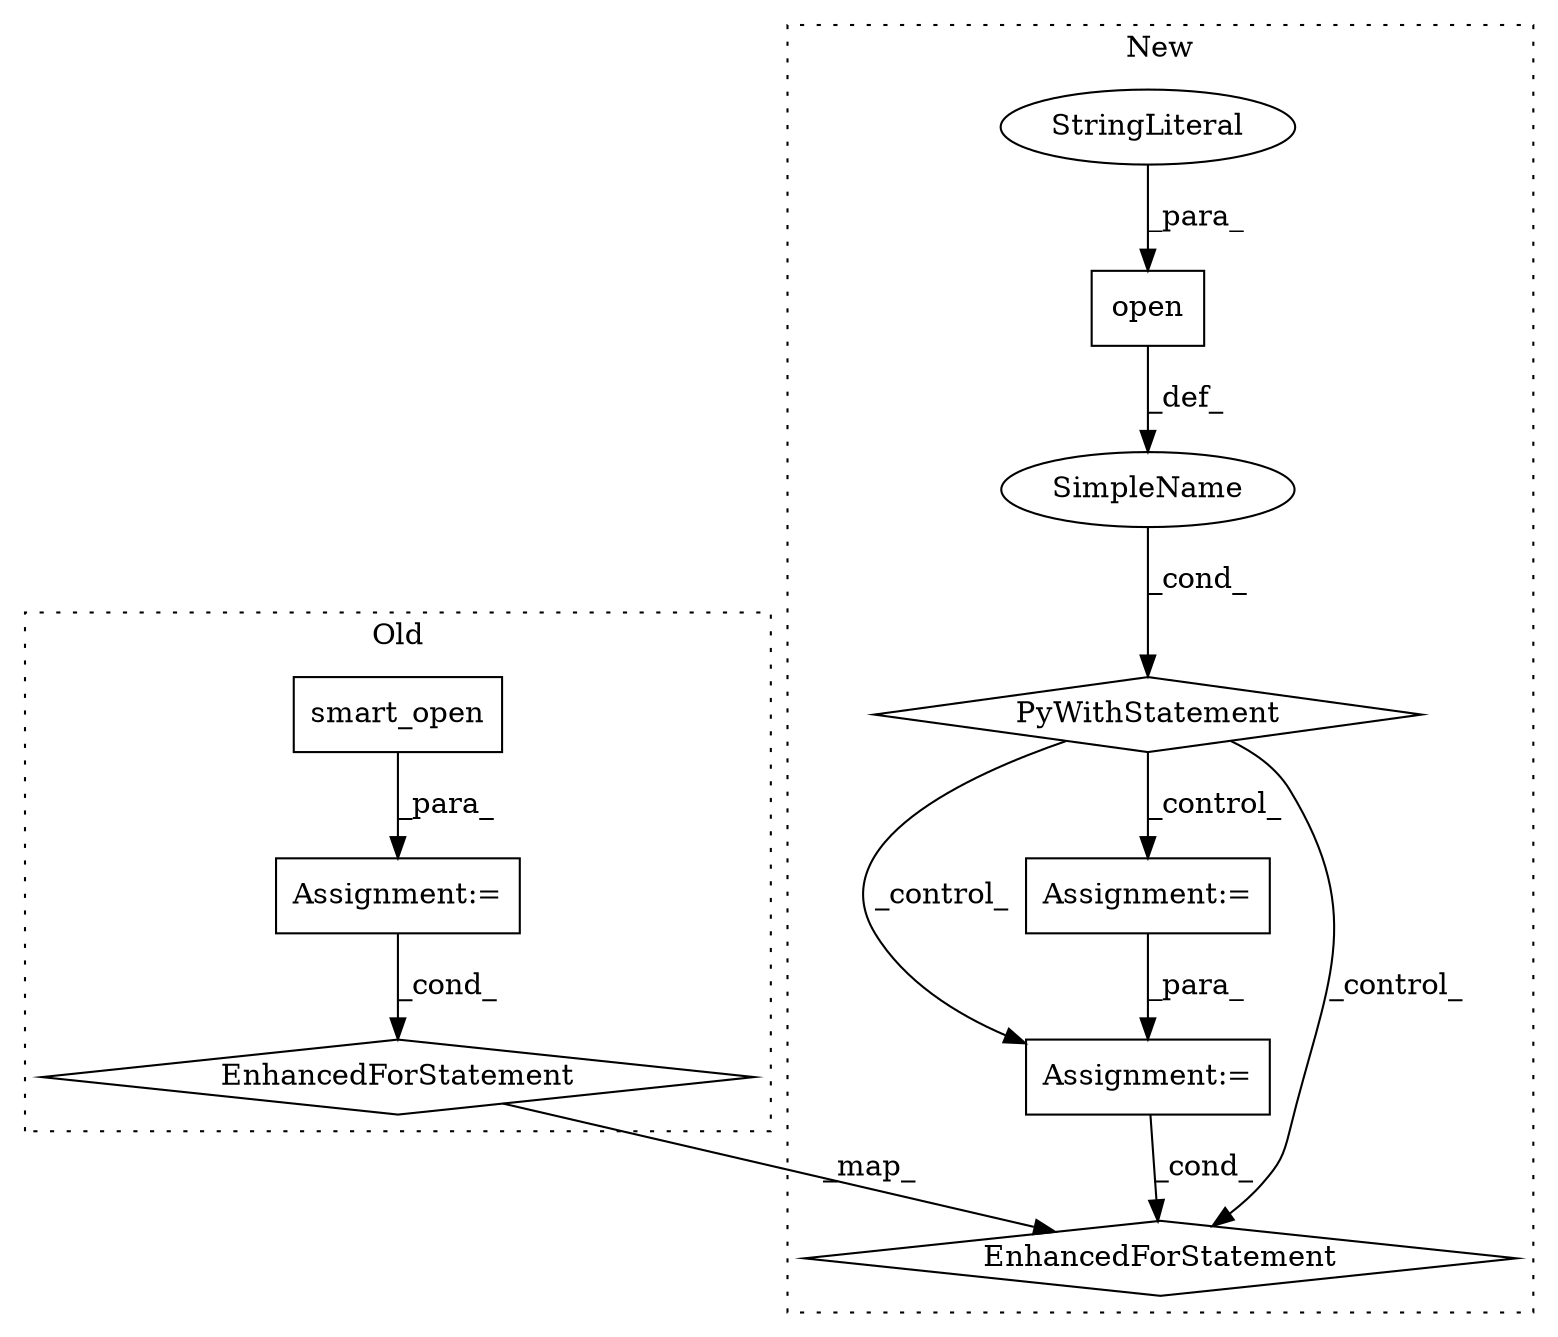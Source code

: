 digraph G {
subgraph cluster0 {
1 [label="smart_open" a="32" s="22294,22314" l="11,1" shape="box"];
8 [label="Assignment:=" a="7" s="22198,22316" l="69,2" shape="box"];
10 [label="EnhancedForStatement" a="70" s="22198,22316" l="69,2" shape="diamond"];
label = "Old";
style="dotted";
}
subgraph cluster1 {
2 [label="open" a="32" s="22200,22219" l="5,1" shape="box"];
3 [label="StringLiteral" a="45" s="22215" l="4" shape="ellipse"];
4 [label="PyWithStatement" a="104" s="22184,22220" l="10,2" shape="diamond"];
5 [label="SimpleName" a="42" s="" l="" shape="ellipse"];
6 [label="Assignment:=" a="7" s="22243,22341" l="75,2" shape="box"];
7 [label="Assignment:=" a="7" s="22234" l="1" shape="box"];
9 [label="EnhancedForStatement" a="70" s="22243,22341" l="75,2" shape="diamond"];
label = "New";
style="dotted";
}
1 -> 8 [label="_para_"];
2 -> 5 [label="_def_"];
3 -> 2 [label="_para_"];
4 -> 9 [label="_control_"];
4 -> 6 [label="_control_"];
4 -> 7 [label="_control_"];
5 -> 4 [label="_cond_"];
6 -> 9 [label="_cond_"];
7 -> 6 [label="_para_"];
8 -> 10 [label="_cond_"];
10 -> 9 [label="_map_"];
}